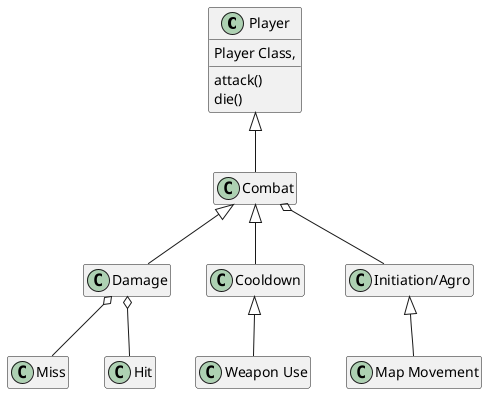@startuml

class Player{
    Player Class,
    attack()
    die()
}
Player<|--Combat
Combat <|-- Damage
Combat <|-- Cooldown
Combat o-- "Initiation/Agro"
"Initiation/Agro" <|-- "Map Movement"
Damage o-- Miss
Damage o-- Hit
Cooldown<|-- "Weapon Use"
 
 hide members 
 show Player methods
 show Player fields

 @enduml
